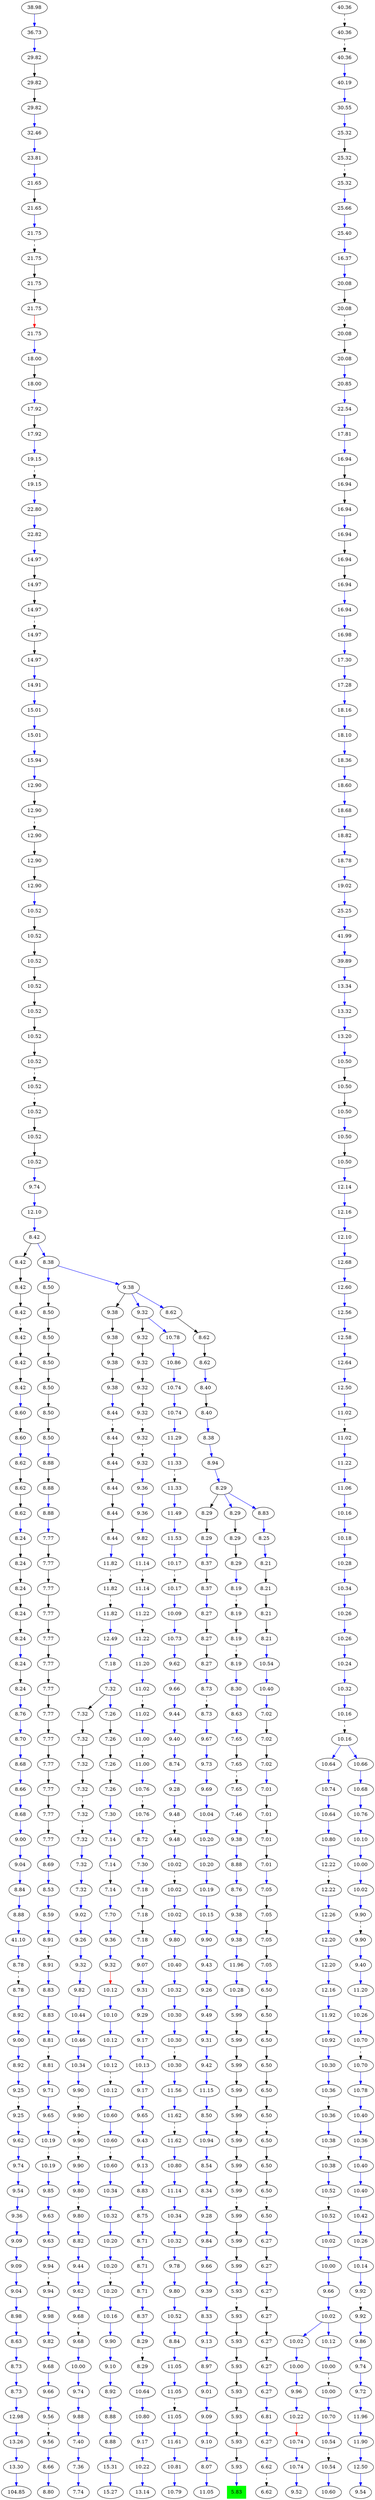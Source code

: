 digraph G {
	103331 [label="21.75"];
	106555 [label="16.37"];
	110045 [label="21.75"];
	119433 [label="20.08"];
	120014 [label="20.08"];
	120079 [label="21.75"];
	12733 [label="40.36"];
	133938 [label="21.75"];
	135995 [label="20.08"];
	140052 [label="20.08"];
	146098 [label="18.00"];
	150018 [label="18.00"];
	154153 [label="20.85"];
	162739 [label="17.92"];
	168622 [label="22.54"];
	170038 [label="17.92"];
	175456 [label="17.81"];
	185054 [label="16.94"];
	18550 [label="36.73"];
	186167 [label="19.15"];
	190002 [label="16.94"];
	190923 [label="19.15"];
	200004 [label="16.94"];
	206955 [label="22.80"];
	20920 [label="29.82"];
	212581 [label="16.94"];
	215384 [label="22.82"];
	21940 [label="40.36"];
	220011 [label="16.94"];
	221397 [label="14.97"];
	230001 [label="14.97"];
	230026 [label="16.94"];
	240003 [label="14.97"];
	243762 [label="16.94"];
	251323 [label="16.98"];
	253243 [label="14.97"];
	2595 [label="38.98"];
	260013 [label="14.97"];
	268534 [label="17.30"];
	271042 [label="14.91"];
	272588 [label="17.28"];
	283924 [label="18.16"];
	284232 [label="15.01"];
	290531 [label="15.01"];
	293360 [label="18.10"];
	30054 [label="29.82"];
	302133 [label="18.36"];
	303918 [label="15.94"];
	310218 [label="18.60"];
	319272 [label="12.90"];
	320012 [label="12.90"];
	328614 [label="18.68"];
	332123 [label="18.82"];
	3325 [label="40.36"];
	333887 [label="12.90"];
	340036 [label="12.90"];
	343817 [label="18.78"];
	350056 [label="12.90"];
	354643 [label="19.02"];
	361615 [label="25.25"];
	363881 [label="10.52"];
	36440 [label="40.19"];
	370000 [label="10.52"];
	376101 [label="41.99"];
	380001 [label="10.52"];
	380690 [label="39.89"];
	390002 [label="10.52"];
	395701 [label="13.34"];
	400005 [label="10.52"];
	40093 [label="29.82"];
	406243 [label="13.32"];
	410008 [label="10.52"];
	414185 [label="13.20"];
	420008 [label="10.52"];
	420184 [label="10.50"];
	430010 [label="10.50"];
	439330 [label="10.52"];
	43946 [label="30.55"];
	440023 [label="10.50"];
	449172 [label="10.52"];
	450053 [label="10.52"];
	451146 [label="10.50"];
	460075 [label="10.50"];
	460090 [label="10.52"];
	479105 [label="9.74"];
	479630 [label="12.14"];
	482447 [label="12.16"];
	488281 [label="12.10"];
	492758 [label="8.42"];
	498380 [label="12.10"];
	500000 [label="8.42"];
	500862 [label="8.38"];
	503442 [label="12.68"];
	510001 [label="8.42"];
	515349 [label="8.50"];
	516681 [label="9.38"];
	518728 [label="12.60"];
	520001 [label="8.42"];
	520002 [label="8.50"];
	520006 [label="9.38"];
	520299 [label="9.32"];
	523922 [label="8.62"];
	527870 [label="12.56"];
	530003 [label="8.50"];
	530004 [label="8.62"];
	530009 [label="9.32"];
	530011 [label="9.38"];
	532317 [label="10.78"];
	538887 [label="8.42"];
	539251 [label="12.58"];
	540003 [label="8.42"];
	540004 [label="8.50"];
	540005 [label="8.62"];
	540015 [label="9.32"];
	540018 [label="9.38"];
	544598 [label="12.64"];
	547992 [label="10.86"];
	550004 [label="8.42"];
	550006 [label="8.50"];
	550022 [label="9.32"];
	550025 [label="9.38"];
	550485 [label="8.40"];
	551099 [label="10.74"];
	55548 [label="25.32"];
	559776 [label="12.50"];
	560004 [label="8.40"];
	560008 [label="8.50"];
	560038 [label="9.32"];
	560643 [label="10.74"];
	564741 [label="8.60"];
	564899 [label="8.44"];
	564995 [label="11.02"];
	56521 [label="32.46"];
	570016 [label="8.50"];
	570020 [label="8.60"];
	572118 [label="8.38"];
	572328 [label="9.32"];
	575441 [label="11.29"];
	578307 [label="8.44"];
	579054 [label="11.02"];
	580023 [label="8.44"];
	581298 [label="8.94"];
	582756 [label="11.33"];
	584909 [label="8.88"];
	586861 [label="8.62"];
	588631 [label="11.22"];
	588656 [label="9.32"];
	590029 [label="8.44"];
	590049 [label="8.62"];
	590079 [label="8.88"];
	590174 [label="9.36"];
	591923 [label="11.06"];
	592872 [label="8.29"];
	597954 [label="11.33"];
	600000 [label="8.29"];
	600034 [label="8.44"];
	600059 [label="8.62"];
	600368 [label="10.16"];
	60038 [label="25.32"];
	600784 [label="8.88"];
	606461 [label="8.29"];
	606533 [label="11.49"];
	607866 [label="9.36"];
	609393 [label="8.83"];
	610000 [label="8.29"];
	610001 [label="8.29"];
	610048 [label="8.44"];
	610941 [label="7.77"];
	614321 [label="9.82"];
	614711 [label="8.25"];
	615581 [label="11.53"];
	616217 [label="10.18"];
	617718 [label="8.24"];
	620001 [label="7.77"];
	620004 [label="8.24"];
	620008 [label="8.29"];
	621678 [label="11.14"];
	624129 [label="11.82"];
	626254 [label="10.17"];
	627454 [label="10.28"];
	629653 [label="8.37"];
	629843 [label="8.21"];
	630001 [label="7.77"];
	630008 [label="8.21"];
	630009 [label="8.24"];
	630044 [label="8.37"];
	631920 [label="10.34"];
	636141 [label="8.19"];
	637045 [label="11.82"];
	638220 [label="11.14"];
	638467 [label="10.17"];
	640003 [label="7.77"];
	640014 [label="8.21"];
	640015 [label="8.24"];
	640664 [label="8.19"];
	643628 [label="8.27"];
	645677 [label="11.82"];
	646968 [label="10.26"];
	647034 [label="10.09"];
	647221 [label="11.22"];
	650003 [label="7.77"];
	650027 [label="8.19"];
	650029 [label="8.21"];
	650031 [label="8.24"];
	650041 [label="8.27"];
	65434 [label="23.81"];
	654572 [label="10.73"];
	656555 [label="11.22"];
	656561 [label="10.26"];
	658327 [label="12.49"];
	660004 [label="7.77"];
	660069 [label="8.27"];
	661377 [label="11.20"];
	663151 [label="9.62"];
	663859 [label="7.18"];
	664808 [label="8.19"];
	664812 [label="8.24"];
	665963 [label="10.54"];
	667176 [label="10.24"];
	670006 [label="7.77"];
	670083 [label="8.24"];
	670342 [label="11.02"];
	670403 [label="9.66"];
	672648 [label="8.30"];
	673697 [label="8.73"];
	675774 [label="10.40"];
	677318 [label="10.32"];
	678927 [label="7.32"];
	680001 [label="7.32"];
	680012 [label="7.77"];
	681751 [label="8.63"];
	683192 [label="11.02"];
	683451 [label="8.73"];
	687244 [label="9.44"];
	687695 [label="7.02"];
	687740 [label="8.76"];
	687923 [label="7.26"];
	688260 [label="10.16"];
	690000 [label="7.02"];
	690002 [label="7.26"];
	690003 [label="7.32"];
	690018 [label="7.77"];
	693246 [label="7.65"];
	694435 [label="9.40"];
	697029 [label="11.00"];
	697371 [label="10.16"];
	698716 [label="9.67"];
	699461 [label="8.70"];
	700000 [label="7.02"];
	700002 [label="7.26"];
	700003 [label="7.32"];
	700005 [label="7.65"];
	700021 [label="7.77"];
	701425 [label="8.74"];
	706255 [label="10.64"];
	706702 [label="9.73"];
	707278 [label="11.00"];
	708366 [label="8.68"];
	708941 [label="10.66"];
	710002 [label="7.26"];
	710005 [label="7.32"];
	710036 [label="7.77"];
	711391 [label="7.65"];
	711445 [label="10.76"];
	712115 [label="7.01"];
	714563 [label="9.69"];
	715411 [label="8.66"];
	716938 [label="10.74"];
	717028 [label="9.28"];
	718872 [label="10.68"];
	720000 [label="7.01"];
	720055 [label="7.77"];
	720146 [label="8.68"];
	720394 [label="10.04"];
	720503 [label="10.76"];
	720913 [label="10.76"];
	721948 [label="7.32"];
	723056 [label="7.30"];
	725997 [label="9.48"];
	726548 [label="10.64"];
	729138 [label="7.46"];
	730001 [label="7.01"];
	730078 [label="7.77"];
	732554 [label="7.14"];
	73262 [label="21.65"];
	733147 [label="9.00"];
	733634 [label="10.80"];
	734127 [label="9.48"];
	734283 [label="10.10"];
	734533 [label="9.38"];
	734540 [label="7.32"];
	736039 [label="10.20"];
	736933 [label="8.72"];
	740003 [label="7.01"];
	742380 [label="8.69"];
	742798 [label="10.02"];
	744282 [label="7.14"];
	744930 [label="7.32"];
	746006 [label="9.04"];
	746590 [label="10.20"];
	746772 [label="8.88"];
	747464 [label="10.00"];
	748055 [label="7.30"];
	749284 [label="12.22"];
	750024 [label="7.14"];
	750235 [label="10.02"];
	751676 [label="8.76"];
	752410 [label="8.84"];
	753306 [label="7.32"];
	754182 [label="7.18"];
	756443 [label="12.22"];
	757538 [label="7.05"];
	757636 [label="8.53"];
	758845 [label="10.19"];
	759418 [label="10.02"];
	760025 [label="7.05"];
	760048 [label="7.18"];
	76076 [label="25.32"];
	761830 [label="8.88"];
	761869 [label="8.59"];
	762607 [label="7.70"];
	763340 [label="12.26"];
	768100 [label="10.15"];
	768283 [label="9.38"];
	769262 [label="10.02"];
	769346 [label="9.90"];
	769430 [label="9.02"];
	770034 [label="7.05"];
	770067 [label="7.18"];
	770374 [label="9.90"];
	774735 [label="9.36"];
	775467 [label="8.91"];
	777156 [label="9.26"];
	777833 [label="9.90"];
	777868 [label="12.20"];
	778857 [label="41.10"];
	779284 [label="9.38"];
	779693 [label="9.80"];
	780045 [label="7.05"];
	781411 [label="12.20"];
	781609 [label="9.07"];
	783720 [label="9.40"];
	783810 [label="10.40"];
	784562 [label="9.32"];
	784790 [label="9.32"];
	785549 [label="9.43"];
	786038 [label="8.91"];
	786144 [label="8.78"];
	788075 [label="11.96"];
	790142 [label="8.78"];
	790472 [label="10.12"];
	790577 [label="8.83"];
	790810 [label="9.26"];
	791695 [label="11.20"];
	795434 [label="12.16"];
	795581 [label="9.82"];
	795773 [label="10.28"];
	795813 [label="9.31"];
	796316 [label="6.50"];
	797959 [label="10.32"];
	800001 [label="6.50"];
	80006 [label="21.65"];
	800939 [label="10.26"];
	801694 [label="9.49"];
	802036 [label="10.10"];
	802620 [label="11.92"];
	802633 [label="10.30"];
	803504 [label="5.99"];
	805743 [label="9.29"];
	806452 [label="8.92"];
	807832 [label="8.83"];
	809927 [label="10.44"];
	810000 [label="5.99"];
	810002 [label="6.50"];
	810823 [label="10.46"];
	810875 [label="9.31"];
	811691 [label="10.30"];
	812512 [label="10.92"];
	813674 [label="8.81"];
	814715 [label="10.70"];
	817256 [label="10.12"];
	818600 [label="9.17"];
	819534 [label="9.00"];
	820000 [label="5.99"];
	820003 [label="6.50"];
	820427 [label="8.81"];
	820880 [label="10.12"];
	823079 [label="10.30"];
	824505 [label="10.34"];
	824683 [label="8.92"];
	825755 [label="10.70"];
	826315 [label="10.13"];
	827055 [label="10.30"];
	828732 [label="9.42"];
	830000 [label="5.99"];
	830006 [label="6.50"];
	831207 [label="10.12"];
	833292 [label="9.71"];
	834662 [label="10.36"];
	835005 [label="9.17"];
	835674 [label="11.15"];
	836842 [label="9.90"];
	837452 [label="9.25"];
	838375 [label="10.78"];
	839826 [label="11.56"];
	840000 [label="5.99"];
	840007 [label="6.50"];
	842071 [label="9.90"];
	842290 [label="9.65"];
	842395 [label="9.25"];
	843610 [label="8.50"];
	844466 [label="10.60"];
	844983 [label="10.36"];
	845366 [label="10.40"];
	848293 [label="9.65"];
	848935 [label="11.62"];
	850000 [label="5.99"];
	851103 [label="9.62"];
	851677 [label="10.36"];
	851758 [label="6.50"];
	854670 [label="11.62"];
	855565 [label="10.19"];
	856023 [label="10.94"];
	856392 [label="10.60"];
	857042 [label="9.43"];
	857481 [label="10.38"];
	858657 [label="9.90"];
	85876 [label="25.66"];
	860000 [label="5.99"];
	860021 [label="6.50"];
	861545 [label="9.74"];
	862249 [label="10.40"];
	862786 [label="10.38"];
	863798 [label="10.60"];
	864296 [label="8.54"];
	866636 [label="9.13"];
	867283 [label="10.19"];
	867693 [label="9.90"];
	868456 [label="10.80"];
	870000 [label="5.99"];
	870029 [label="6.50"];
	871623 [label="8.83"];
	873437 [label="10.34"];
	877269 [label="11.14"];
	877399 [label="10.40"];
	877445 [label="9.54"];
	878410 [label="9.85"];
	879248 [label="8.34"];
	879267 [label="10.52"];
	879832 [label="9.80"];
	880895 [label="5.99"];
	881677 [label="9.28"];
	882818 [label="10.34"];
	883120 [label="8.75"];
	884900 [label="9.63"];
	885046 [label="10.52"];
	885321 [label="6.50"];
	885426 [label="9.36"];
	887547 [label="10.32"];
	888863 [label="10.42"];
	888967 [label="9.80"];
	890001 [label="5.99"];
	891092 [label="8.82"];
	891137 [label="9.63"];
	891499 [label="9.84"];
	891666 [label="10.26"];
	893014 [label="9.09"];
	893747 [label="10.02"];
	894722 [label="8.71"];
	894995 [label="10.20"];
	897457 [label="6.27"];
	899817 [label="10.32"];
	900001 [label="5.99"];
	900013 [label="6.27"];
	900371 [label="9.44"];
	903224 [label="9.66"];
	904224 [label="9.78"];
	904418 [label="10.14"];
	906660 [label="9.09"];
	907390 [label="9.94"];
	908173 [label="10.00"];
	908576 [label="10.20"];
	909008 [label="8.71"];
	911062 [label="9.62"];
	913829 [label="9.66"];
	91433 [label="25.40"];
	915043 [label="9.80"];
	915104 [label="10.20"];
	915524 [label="8.71"];
	915931 [label="9.04"];
	916772 [label="9.39"];
	917377 [label="9.92"];
	917800 [label="6.27"];
	918613 [label="5.93"];
	918913 [label="9.94"];
	920023 [label="6.27"];
	922403 [label="5.93"];
	922603 [label="10.52"];
	923685 [label="10.02"];
	924159 [label="8.98"];
	924769 [label="9.98"];
	924887 [label="9.68"];
	927615 [label="10.16"];
	928695 [label="9.92"];
	929323 [label="8.33"];
	929649 [label="8.37"];
	930003 [label="5.93"];
	930029 [label="6.27"];
	930256 [label="10.02"];
	931528 [label="8.29"];
	931750 [label="9.86"];
	932069 [label="9.13"];
	932574 [label="9.90"];
	932715 [label="10.12"];
	934313 [label="8.84"];
	937095 [label="9.82"];
	937671 [label="9.68"];
	939692 [label="8.63"];
	940003 [label="5.93"];
	940034 [label="6.27"];
	941371 [label="8.73"];
	942006 [label="10.00"];
	942016 [label="8.29"];
	942823 [label="8.97"];
	943936 [label="10.00"];
	946166 [label="9.68"];
	946279 [label="9.10"];
	946360 [label="11.05"];
	946904 [label="10.00"];
	946987 [label="9.74"];
	950004 [label="5.93"];
	951043 [label="9.72"];
	952039 [label="9.01"];
	952631 [label="8.92"];
	953296 [label="10.00"];
	953965 [label="9.74"];
	953988 [label="10.64"];
	954583 [label="11.05"];
	956127 [label="8.73"];
	957724 [label="9.66"];
	958213 [label="6.27"];
	958458 [label="9.96"];
	960006 [label="5.93"];
	960282 [label="9.09"];
	961355 [label="9.56"];
	963239 [label="10.80"];
	964615 [label="11.96"];
	964619 [label="12.98"];
	965403 [label="9.88"];
	965704 [label="6.81"];
	967610 [label="10.22"];
	969005 [label="11.05"];
	969224 [label="8.88"];
	969296 [label="10.70"];
	970008 [label="5.93"];
	972349 [label="8.88"];
	973356 [label="9.10"];
	973960 [label="11.61"];
	974195 [label="11.90"];
	974536 [label="10.74"];
	974600 [label="7.40"];
	978043 [label="9.17"];
	979026 [label="13.26"];
	979045 [label="9.56"];
	979152 [label="10.54"];
	979723 [label="6.27"];
	980009 [label="5.93"];
	980259 [label="8.07"];
	981564 [label="10.74"];
	981839 [label="13.30"];
	984123 [label="12.50"];
	985141 [label="15.31"];
	985236 [label="10.22"];
	985340 [label="10.81"];
	986854 [label="6.62"];
	987388 [label="7.36"];
	988158 [label="10.54"];
	989616 [label="8.66"];
	990195 [label="11.05"];
	991747 [label="104.85"];
	992758 [label="6.62"];
	992778 [label="10.79"];
	995981 [label="9.52"];
	996029 [label="10.60"];
	996270 [label="5.83",shape=box,style=filled,color=green];
	996528 [label="13.14"];
	99661 [label="21.75"];
	997220 [label="15.27"];
	998275 [label="9.54"];
	999101 [label="8.80"];
	999993 [label="7.74"];
	980009 -> 996270 [color=blue];
	970008 -> 980009 [color=black];
	960006 -> 970008 [color=black];
	950004 -> 960006 [color=black];
	940003 -> 950004 [color=black];
	930003 -> 940003 [color=black];
	922403 -> 930003 [color=black];
	918613 -> 922403 [color=black,style=dashed];
	900001 -> 918613 [color=blue];
	890001 -> 900001 [color=black];
	880895 -> 890001 [color=black];
	870000 -> 880895 [color=black,style=dashed];
	860000 -> 870000 [color=black];
	850000 -> 860000 [color=black];
	840000 -> 850000 [color=black];
	830000 -> 840000 [color=black];
	820000 -> 830000 [color=black];
	810000 -> 820000 [color=black];
	803504 -> 810000 [color=black];
	795773 -> 803504 [color=blue];
	788075 -> 795773 [color=blue];
	779284 -> 788075 [color=blue];
	768283 -> 779284 [color=blue];
	751676 -> 768283 [color=blue];
	746772 -> 751676 [color=blue];
	734533 -> 746772 [color=blue];
	729138 -> 734533 [color=blue];
	711391 -> 729138 [color=blue];
	700005 -> 711391 [color=black,style=dashed];
	693246 -> 700005 [color=black];
	681751 -> 693246 [color=blue];
	672648 -> 681751 [color=blue];
	664808 -> 672648 [color=blue];
	650027 -> 664808 [color=black,style=dashed];
	640664 -> 650027 [color=black];
	636141 -> 640664 [color=black,style=dashed];
	620008 -> 636141 [color=blue];
	610001 -> 620008 [color=black];
	606461 -> 610001 [color=black];
	592872 -> 606461 [color=blue];
	581298 -> 592872 [color=blue];
	572118 -> 581298 [color=blue];
	560004 -> 572118 [color=blue];
	550485 -> 560004 [color=black];
	540005 -> 550485 [color=blue];
	530004 -> 540005 [color=black];
	523922 -> 530004 [color=black];
	516681 -> 523922 [color=blue];
	500862 -> 516681 [color=blue];
	492758 -> 500862 [color=blue];
	488281 -> 492758 [color=blue];
	479105 -> 488281 [color=blue];
	460090 -> 479105 [color=blue];
	450053 -> 460090 [color=black];
	449172 -> 450053 [color=black];
	439330 -> 449172 [color=black,style=dashed];
	420008 -> 439330 [color=black,style=dashed];
	410008 -> 420008 [color=black];
	400005 -> 410008 [color=black];
	390002 -> 400005 [color=black];
	380001 -> 390002 [color=black];
	370000 -> 380001 [color=black];
	363881 -> 370000 [color=black];
	350056 -> 363881 [color=blue];
	340036 -> 350056 [color=black];
	333887 -> 340036 [color=black];
	320012 -> 333887 [color=black,style=dashed];
	319272 -> 320012 [color=black];
	303918 -> 319272 [color=blue];
	290531 -> 303918 [color=blue];
	284232 -> 290531 [color=blue];
	271042 -> 284232 [color=blue];
	260013 -> 271042 [color=blue];
	253243 -> 260013 [color=black];
	240003 -> 253243 [color=black,style=dashed];
	230001 -> 240003 [color=black];
	221397 -> 230001 [color=black];
	215384 -> 221397 [color=blue];
	206955 -> 215384 [color=blue];
	190923 -> 206955 [color=blue];
	186167 -> 190923 [color=black,style=dashed];
	170038 -> 186167 [color=blue];
	162739 -> 170038 [color=black];
	150018 -> 162739 [color=blue];
	146098 -> 150018 [color=black];
	133938 -> 146098 [color=blue];
	120079 -> 133938 [color=red];
	110045 -> 120079 [color=black];
	103331 -> 110045 [color=black];
	99661 -> 103331 [color=black,style=dashed];
	80006 -> 99661 [color=blue];
	73262 -> 80006 [color=black];
	65434 -> 73262 [color=blue];
	56521 -> 65434 [color=blue];
	40093 -> 56521 [color=blue];
	30054 -> 40093 [color=black];
	20920 -> 30054 [color=black];
	18550 -> 20920 [color=blue];
	2595 -> 18550 [color=blue];
	980259 -> 990195 [color=blue];
	973356 -> 980259 [color=blue];
	960282 -> 973356 [color=blue];
	952039 -> 960282 [color=blue];
	942823 -> 952039 [color=blue];
	932069 -> 942823 [color=blue];
	929323 -> 932069 [color=blue];
	916772 -> 929323 [color=blue];
	903224 -> 916772 [color=blue];
	891499 -> 903224 [color=blue];
	881677 -> 891499 [color=blue];
	879248 -> 881677 [color=blue];
	864296 -> 879248 [color=blue];
	856023 -> 864296 [color=blue];
	843610 -> 856023 [color=blue];
	835674 -> 843610 [color=blue];
	828732 -> 835674 [color=blue];
	810875 -> 828732 [color=blue];
	801694 -> 810875 [color=blue];
	790810 -> 801694 [color=blue];
	785549 -> 790810 [color=blue];
	770374 -> 785549 [color=blue];
	768100 -> 770374 [color=blue];
	758845 -> 768100 [color=blue];
	746590 -> 758845 [color=blue];
	736039 -> 746590 [color=blue];
	720394 -> 736039 [color=blue];
	714563 -> 720394 [color=blue];
	706702 -> 714563 [color=blue];
	698716 -> 706702 [color=blue];
	683451 -> 698716 [color=blue];
	673697 -> 683451 [color=black,style=dashed];
	660069 -> 673697 [color=blue];
	650041 -> 660069 [color=black];
	643628 -> 650041 [color=black];
	630044 -> 643628 [color=blue];
	629653 -> 630044 [color=black];
	610000 -> 629653 [color=blue];
	600000 -> 610000 [color=black];
	592872 -> 600000 [color=black];
	981839 -> 991747 [color=blue];
	979026 -> 981839 [color=blue];
	964619 -> 979026 [color=blue];
	956127 -> 964619 [color=blue];
	941371 -> 956127 [color=blue];
	939692 -> 941371 [color=blue];
	924159 -> 939692 [color=blue];
	915931 -> 924159 [color=blue];
	906660 -> 915931 [color=blue];
	893014 -> 906660 [color=blue];
	885426 -> 893014 [color=blue];
	877445 -> 885426 [color=blue];
	861545 -> 877445 [color=blue];
	851103 -> 861545 [color=blue];
	842395 -> 851103 [color=blue];
	837452 -> 842395 [color=black,style=dashed];
	824683 -> 837452 [color=blue];
	819534 -> 824683 [color=blue];
	806452 -> 819534 [color=blue];
	790142 -> 806452 [color=blue];
	786144 -> 790142 [color=black,style=dashed];
	778857 -> 786144 [color=blue];
	761830 -> 778857 [color=blue];
	752410 -> 761830 [color=blue];
	746006 -> 752410 [color=blue];
	733147 -> 746006 [color=blue];
	720146 -> 733147 [color=blue];
	715411 -> 720146 [color=blue];
	708366 -> 715411 [color=blue];
	699461 -> 708366 [color=blue];
	687740 -> 699461 [color=blue];
	670083 -> 687740 [color=blue];
	664812 -> 670083 [color=black];
	650031 -> 664812 [color=blue];
	640015 -> 650031 [color=black];
	630009 -> 640015 [color=black];
	620004 -> 630009 [color=black];
	617718 -> 620004 [color=black];
	600059 -> 617718 [color=blue];
	590049 -> 600059 [color=black];
	586861 -> 590049 [color=black];
	570020 -> 586861 [color=blue];
	564741 -> 570020 [color=black];
	550004 -> 564741 [color=blue];
	540003 -> 550004 [color=black];
	538887 -> 540003 [color=black];
	520001 -> 538887 [color=black,style=dashed];
	510001 -> 520001 [color=black];
	500000 -> 510001 [color=black];
	492758 -> 500000 [color=black];
	986854 -> 992758 [color=black,style=dashed];
	979723 -> 986854 [color=blue];
	965704 -> 979723 [color=blue];
	958213 -> 965704 [color=blue];
	940034 -> 958213 [color=blue];
	930029 -> 940034 [color=black];
	920023 -> 930029 [color=black];
	917800 -> 920023 [color=black];
	900013 -> 917800 [color=blue];
	897457 -> 900013 [color=black];
	885321 -> 897457 [color=blue];
	870029 -> 885321 [color=black,style=dashed];
	860021 -> 870029 [color=black];
	851758 -> 860021 [color=black];
	840007 -> 851758 [color=black,style=dashed];
	830006 -> 840007 [color=black];
	820003 -> 830006 [color=black];
	810002 -> 820003 [color=black];
	800001 -> 810002 [color=black];
	796316 -> 800001 [color=black];
	780045 -> 796316 [color=blue];
	770034 -> 780045 [color=black];
	760025 -> 770034 [color=black];
	757538 -> 760025 [color=black];
	740003 -> 757538 [color=blue];
	730001 -> 740003 [color=black];
	720000 -> 730001 [color=black];
	712115 -> 720000 [color=black];
	700000 -> 712115 [color=blue];
	690000 -> 700000 [color=black];
	687695 -> 690000 [color=black];
	675774 -> 687695 [color=blue];
	665963 -> 675774 [color=blue];
	650029 -> 665963 [color=blue];
	640014 -> 650029 [color=black];
	630008 -> 640014 [color=black];
	629843 -> 630008 [color=black];
	614711 -> 629843 [color=blue];
	609393 -> 614711 [color=blue];
	592872 -> 609393 [color=blue];
	985340 -> 992778 [color=blue];
	973960 -> 985340 [color=blue];
	969005 -> 973960 [color=blue];
	954583 -> 969005 [color=black,style=dashed];
	946360 -> 954583 [color=blue];
	934313 -> 946360 [color=blue];
	922603 -> 934313 [color=blue];
	915043 -> 922603 [color=blue];
	904224 -> 915043 [color=blue];
	899817 -> 904224 [color=blue];
	882818 -> 899817 [color=blue];
	877269 -> 882818 [color=blue];
	868456 -> 877269 [color=blue];
	854670 -> 868456 [color=blue];
	848935 -> 854670 [color=black,style=dashed];
	839826 -> 848935 [color=blue];
	823079 -> 839826 [color=blue];
	811691 -> 823079 [color=black,style=dashed];
	802633 -> 811691 [color=blue];
	797959 -> 802633 [color=blue];
	783810 -> 797959 [color=blue];
	779693 -> 783810 [color=blue];
	769262 -> 779693 [color=blue];
	750235 -> 769262 [color=blue];
	742798 -> 750235 [color=black,style=dashed];
	734127 -> 742798 [color=blue];
	725997 -> 734127 [color=black,style=dashed];
	717028 -> 725997 [color=blue];
	701425 -> 717028 [color=blue];
	694435 -> 701425 [color=blue];
	687244 -> 694435 [color=blue];
	670403 -> 687244 [color=blue];
	663151 -> 670403 [color=blue];
	654572 -> 663151 [color=blue];
	647034 -> 654572 [color=blue];
	638467 -> 647034 [color=blue];
	626254 -> 638467 [color=black,style=dashed];
	615581 -> 626254 [color=blue];
	606533 -> 615581 [color=blue];
	597954 -> 606533 [color=blue];
	582756 -> 597954 [color=black,style=dashed];
	575441 -> 582756 [color=blue];
	560643 -> 575441 [color=blue];
	551099 -> 560643 [color=blue];
	547992 -> 551099 [color=blue];
	532317 -> 547992 [color=blue];
	520299 -> 532317 [color=blue];
	516681 -> 520299 [color=blue];
	985236 -> 996528 [color=blue];
	978043 -> 985236 [color=blue];
	963239 -> 978043 [color=blue];
	953988 -> 963239 [color=blue];
	942016 -> 953988 [color=blue];
	931528 -> 942016 [color=black,style=dashed];
	929649 -> 931528 [color=blue];
	915524 -> 929649 [color=blue];
	909008 -> 915524 [color=blue];
	894722 -> 909008 [color=blue];
	883120 -> 894722 [color=blue];
	871623 -> 883120 [color=blue];
	866636 -> 871623 [color=blue];
	857042 -> 866636 [color=blue];
	848293 -> 857042 [color=blue];
	835005 -> 848293 [color=blue];
	826315 -> 835005 [color=blue];
	818600 -> 826315 [color=blue];
	805743 -> 818600 [color=blue];
	795813 -> 805743 [color=blue];
	781609 -> 795813 [color=blue];
	770067 -> 781609 [color=blue];
	760048 -> 770067 [color=black];
	754182 -> 760048 [color=black];
	748055 -> 754182 [color=blue];
	736933 -> 748055 [color=blue];
	720503 -> 736933 [color=blue];
	711445 -> 720503 [color=black,style=dashed];
	707278 -> 711445 [color=blue];
	697029 -> 707278 [color=black,style=dashed];
	683192 -> 697029 [color=blue];
	670342 -> 683192 [color=black,style=dashed];
	661377 -> 670342 [color=blue];
	656555 -> 661377 [color=blue];
	647221 -> 656555 [color=black,style=dashed];
	638220 -> 647221 [color=blue];
	621678 -> 638220 [color=black,style=dashed];
	614321 -> 621678 [color=blue];
	607866 -> 614321 [color=blue];
	590174 -> 607866 [color=blue];
	588656 -> 590174 [color=blue];
	572328 -> 588656 [color=black,style=dashed];
	560038 -> 572328 [color=black,style=dashed];
	550022 -> 560038 [color=black];
	540015 -> 550022 [color=black];
	530009 -> 540015 [color=black];
	520299 -> 530009 [color=black];
	985141 -> 997220 [color=blue];
	972349 -> 985141 [color=blue];
	969224 -> 972349 [color=blue];
	952631 -> 969224 [color=blue];
	946279 -> 952631 [color=blue];
	932574 -> 946279 [color=blue];
	927615 -> 932574 [color=blue];
	915104 -> 927615 [color=blue];
	908576 -> 915104 [color=black,style=dashed];
	894995 -> 908576 [color=blue];
	887547 -> 894995 [color=blue];
	873437 -> 887547 [color=blue];
	863798 -> 873437 [color=blue];
	856392 -> 863798 [color=black,style=dashed];
	844466 -> 856392 [color=blue];
	831207 -> 844466 [color=blue];
	820880 -> 831207 [color=black,style=dashed];
	817256 -> 820880 [color=blue];
	802036 -> 817256 [color=blue];
	790472 -> 802036 [color=blue];
	784790 -> 790472 [color=red];
	774735 -> 784790 [color=blue];
	762607 -> 774735 [color=blue];
	750024 -> 762607 [color=blue];
	744282 -> 750024 [color=black];
	732554 -> 744282 [color=blue];
	723056 -> 732554 [color=blue];
	710002 -> 723056 [color=blue];
	700002 -> 710002 [color=black];
	690002 -> 700002 [color=black];
	687923 -> 690002 [color=black];
	678927 -> 687923 [color=blue];
	663859 -> 678927 [color=blue];
	658327 -> 663859 [color=blue];
	645677 -> 658327 [color=blue];
	637045 -> 645677 [color=black,style=dashed];
	624129 -> 637045 [color=black,style=dashed];
	610048 -> 624129 [color=blue];
	600034 -> 610048 [color=black];
	590029 -> 600034 [color=black];
	580023 -> 590029 [color=black];
	578307 -> 580023 [color=black];
	564899 -> 578307 [color=black,style=dashed];
	550025 -> 564899 [color=blue];
	540018 -> 550025 [color=black];
	530011 -> 540018 [color=black];
	520006 -> 530011 [color=black];
	516681 -> 520006 [color=black];
	989616 -> 999101 [color=blue];
	979045 -> 989616 [color=blue];
	961355 -> 979045 [color=black,style=dashed];
	957724 -> 961355 [color=blue];
	946166 -> 957724 [color=blue];
	937095 -> 946166 [color=blue];
	924769 -> 937095 [color=blue];
	918913 -> 924769 [color=blue];
	907390 -> 918913 [color=black,style=dashed];
	891137 -> 907390 [color=blue];
	884900 -> 891137 [color=blue];
	878410 -> 884900 [color=blue];
	867283 -> 878410 [color=blue];
	855565 -> 867283 [color=black,style=dashed];
	842290 -> 855565 [color=blue];
	833292 -> 842290 [color=blue];
	820427 -> 833292 [color=blue];
	813674 -> 820427 [color=black,style=dashed];
	807832 -> 813674 [color=blue];
	790577 -> 807832 [color=blue];
	786038 -> 790577 [color=blue];
	775467 -> 786038 [color=black,style=dashed];
	761869 -> 775467 [color=blue];
	757636 -> 761869 [color=blue];
	742380 -> 757636 [color=blue];
	730078 -> 742380 [color=blue];
	720055 -> 730078 [color=black];
	710036 -> 720055 [color=black];
	700021 -> 710036 [color=black];
	690018 -> 700021 [color=black];
	680012 -> 690018 [color=black];
	670006 -> 680012 [color=black];
	660004 -> 670006 [color=black];
	650003 -> 660004 [color=black];
	640003 -> 650003 [color=black];
	630001 -> 640003 [color=black];
	620001 -> 630001 [color=black];
	610941 -> 620001 [color=black];
	600784 -> 610941 [color=blue];
	590079 -> 600784 [color=blue];
	584909 -> 590079 [color=black];
	570016 -> 584909 [color=blue];
	560008 -> 570016 [color=black];
	550006 -> 560008 [color=black];
	540004 -> 550006 [color=black];
	530003 -> 540004 [color=black];
	520002 -> 530003 [color=black];
	515349 -> 520002 [color=black];
	500862 -> 515349 [color=blue];
	987388 -> 999993 [color=blue];
	974600 -> 987388 [color=blue];
	965403 -> 974600 [color=blue];
	953965 -> 965403 [color=blue];
	942006 -> 953965 [color=blue];
	937671 -> 942006 [color=blue];
	924887 -> 937671 [color=black,style=dashed];
	911062 -> 924887 [color=blue];
	900371 -> 911062 [color=blue];
	891092 -> 900371 [color=blue];
	888967 -> 891092 [color=blue];
	879832 -> 888967 [color=black,style=dashed];
	867693 -> 879832 [color=blue];
	858657 -> 867693 [color=black,style=dashed];
	842071 -> 858657 [color=black,style=dashed];
	836842 -> 842071 [color=black,style=dashed];
	824505 -> 836842 [color=blue];
	810823 -> 824505 [color=blue];
	809927 -> 810823 [color=blue];
	795581 -> 809927 [color=blue];
	784562 -> 795581 [color=blue];
	777156 -> 784562 [color=blue];
	769430 -> 777156 [color=blue];
	753306 -> 769430 [color=blue];
	744930 -> 753306 [color=blue];
	734540 -> 744930 [color=blue];
	721948 -> 734540 [color=black,style=dashed];
	710005 -> 721948 [color=black,style=dashed];
	700003 -> 710005 [color=black];
	690003 -> 700003 [color=black];
	680001 -> 690003 [color=black];
	678927 -> 680001 [color=black];
	981564 -> 995981 [color=blue];
	974536 -> 981564 [color=blue];
	967610 -> 974536 [color=red];
	958458 -> 967610 [color=blue];
	943936 -> 958458 [color=blue];
	930256 -> 943936 [color=blue];
	923685 -> 930256 [color=blue];
	913829 -> 923685 [color=blue];
	908173 -> 913829 [color=blue];
	893747 -> 908173 [color=blue];
	885046 -> 893747 [color=blue];
	879267 -> 885046 [color=black,style=dashed];
	862786 -> 879267 [color=blue];
	857481 -> 862786 [color=black,style=dashed];
	844983 -> 857481 [color=blue];
	834662 -> 844983 [color=black,style=dashed];
	827055 -> 834662 [color=blue];
	812512 -> 827055 [color=blue];
	802620 -> 812512 [color=blue];
	795434 -> 802620 [color=blue];
	781411 -> 795434 [color=blue];
	777868 -> 781411 [color=blue];
	763340 -> 777868 [color=blue];
	756443 -> 763340 [color=blue];
	749284 -> 756443 [color=black,style=dashed];
	733634 -> 749284 [color=blue];
	726548 -> 733634 [color=blue];
	716938 -> 726548 [color=blue];
	706255 -> 716938 [color=blue];
	697371 -> 706255 [color=blue];
	688260 -> 697371 [color=black,style=dashed];
	677318 -> 688260 [color=blue];
	667176 -> 677318 [color=blue];
	656561 -> 667176 [color=blue];
	646968 -> 656561 [color=blue];
	631920 -> 646968 [color=blue];
	627454 -> 631920 [color=blue];
	616217 -> 627454 [color=blue];
	600368 -> 616217 [color=blue];
	591923 -> 600368 [color=blue];
	588631 -> 591923 [color=blue];
	579054 -> 588631 [color=blue];
	564995 -> 579054 [color=black,style=dashed];
	559776 -> 564995 [color=blue];
	544598 -> 559776 [color=blue];
	539251 -> 544598 [color=blue];
	527870 -> 539251 [color=blue];
	518728 -> 527870 [color=blue];
	503442 -> 518728 [color=blue];
	498380 -> 503442 [color=blue];
	482447 -> 498380 [color=blue];
	479630 -> 482447 [color=blue];
	460075 -> 479630 [color=blue];
	451146 -> 460075 [color=black];
	440023 -> 451146 [color=blue];
	430010 -> 440023 [color=black];
	420184 -> 430010 [color=black];
	414185 -> 420184 [color=blue];
	406243 -> 414185 [color=blue];
	395701 -> 406243 [color=blue];
	380690 -> 395701 [color=blue];
	376101 -> 380690 [color=blue];
	361615 -> 376101 [color=blue];
	354643 -> 361615 [color=blue];
	343817 -> 354643 [color=blue];
	332123 -> 343817 [color=blue];
	328614 -> 332123 [color=blue];
	310218 -> 328614 [color=blue];
	302133 -> 310218 [color=blue];
	293360 -> 302133 [color=blue];
	283924 -> 293360 [color=blue];
	272588 -> 283924 [color=blue];
	268534 -> 272588 [color=blue];
	251323 -> 268534 [color=blue];
	243762 -> 251323 [color=blue];
	230026 -> 243762 [color=blue];
	220011 -> 230026 [color=black];
	212581 -> 220011 [color=black];
	200004 -> 212581 [color=blue];
	190002 -> 200004 [color=black];
	185054 -> 190002 [color=black];
	175456 -> 185054 [color=blue];
	168622 -> 175456 [color=blue];
	154153 -> 168622 [color=blue];
	140052 -> 154153 [color=blue];
	135995 -> 140052 [color=black];
	120014 -> 135995 [color=black,style=dashed];
	119433 -> 120014 [color=black];
	106555 -> 119433 [color=blue];
	91433 -> 106555 [color=blue];
	85876 -> 91433 [color=blue];
	76076 -> 85876 [color=blue];
	60038 -> 76076 [color=black,style=dashed];
	55548 -> 60038 [color=black];
	43946 -> 55548 [color=blue];
	36440 -> 43946 [color=blue];
	21940 -> 36440 [color=blue];
	12733 -> 21940 [color=black,style=dashed];
	3325 -> 12733 [color=black,style=dashed];
	988158 -> 996029 [color=blue];
	979152 -> 988158 [color=black,style=dashed];
	969296 -> 979152 [color=blue];
	953296 -> 969296 [color=blue];
	946904 -> 953296 [color=black,style=dashed];
	932715 -> 946904 [color=blue];
	923685 -> 932715 [color=blue];
	984123 -> 998275 [color=blue];
	974195 -> 984123 [color=blue];
	964615 -> 974195 [color=blue];
	951043 -> 964615 [color=blue];
	946987 -> 951043 [color=blue];
	931750 -> 946987 [color=blue];
	928695 -> 931750 [color=blue];
	917377 -> 928695 [color=black,style=dashed];
	904418 -> 917377 [color=blue];
	891666 -> 904418 [color=blue];
	888863 -> 891666 [color=blue];
	877399 -> 888863 [color=blue];
	862249 -> 877399 [color=blue];
	851677 -> 862249 [color=blue];
	845366 -> 851677 [color=blue];
	838375 -> 845366 [color=blue];
	825755 -> 838375 [color=blue];
	814715 -> 825755 [color=black,style=dashed];
	800939 -> 814715 [color=blue];
	791695 -> 800939 [color=blue];
	783720 -> 791695 [color=blue];
	777833 -> 783720 [color=blue];
	769346 -> 777833 [color=black,style=dashed];
	759418 -> 769346 [color=blue];
	747464 -> 759418 [color=blue];
	734283 -> 747464 [color=blue];
	720913 -> 734283 [color=blue];
	718872 -> 720913 [color=blue];
	708941 -> 718872 [color=blue];
	697371 -> 708941 [color=blue];
}


